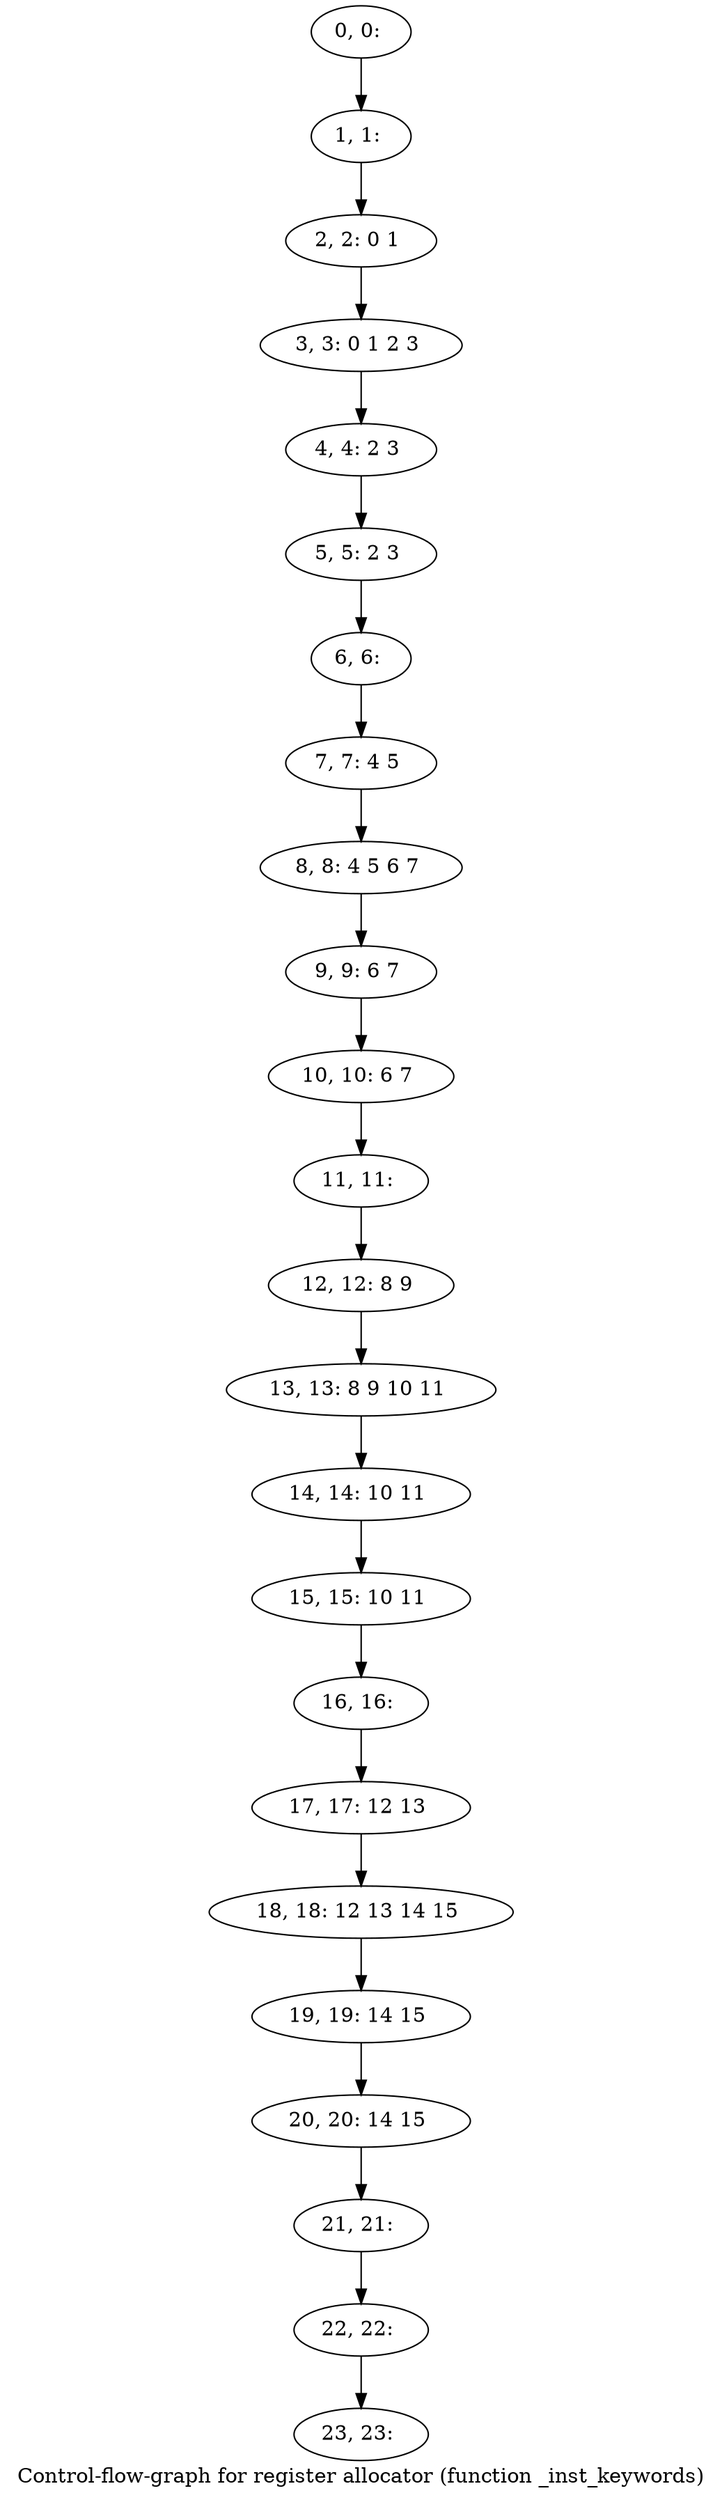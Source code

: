 digraph G {
graph [label="Control-flow-graph for register allocator (function _inst_keywords)"]
0[label="0, 0: "];
1[label="1, 1: "];
2[label="2, 2: 0 1 "];
3[label="3, 3: 0 1 2 3 "];
4[label="4, 4: 2 3 "];
5[label="5, 5: 2 3 "];
6[label="6, 6: "];
7[label="7, 7: 4 5 "];
8[label="8, 8: 4 5 6 7 "];
9[label="9, 9: 6 7 "];
10[label="10, 10: 6 7 "];
11[label="11, 11: "];
12[label="12, 12: 8 9 "];
13[label="13, 13: 8 9 10 11 "];
14[label="14, 14: 10 11 "];
15[label="15, 15: 10 11 "];
16[label="16, 16: "];
17[label="17, 17: 12 13 "];
18[label="18, 18: 12 13 14 15 "];
19[label="19, 19: 14 15 "];
20[label="20, 20: 14 15 "];
21[label="21, 21: "];
22[label="22, 22: "];
23[label="23, 23: "];
0->1 ;
1->2 ;
2->3 ;
3->4 ;
4->5 ;
5->6 ;
6->7 ;
7->8 ;
8->9 ;
9->10 ;
10->11 ;
11->12 ;
12->13 ;
13->14 ;
14->15 ;
15->16 ;
16->17 ;
17->18 ;
18->19 ;
19->20 ;
20->21 ;
21->22 ;
22->23 ;
}

